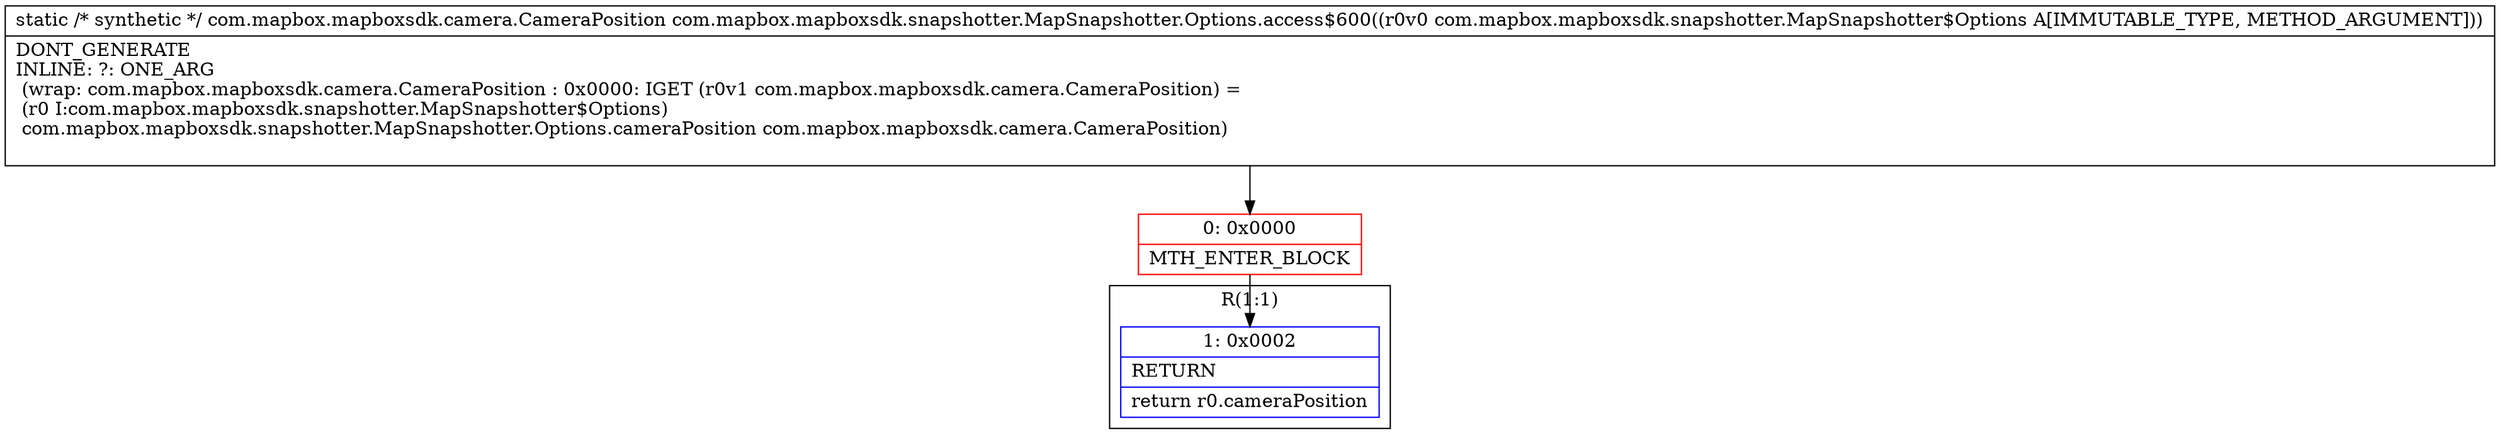 digraph "CFG forcom.mapbox.mapboxsdk.snapshotter.MapSnapshotter.Options.access$600(Lcom\/mapbox\/mapboxsdk\/snapshotter\/MapSnapshotter$Options;)Lcom\/mapbox\/mapboxsdk\/camera\/CameraPosition;" {
subgraph cluster_Region_674215318 {
label = "R(1:1)";
node [shape=record,color=blue];
Node_1 [shape=record,label="{1\:\ 0x0002|RETURN\l|return r0.cameraPosition\l}"];
}
Node_0 [shape=record,color=red,label="{0\:\ 0x0000|MTH_ENTER_BLOCK\l}"];
MethodNode[shape=record,label="{static \/* synthetic *\/ com.mapbox.mapboxsdk.camera.CameraPosition com.mapbox.mapboxsdk.snapshotter.MapSnapshotter.Options.access$600((r0v0 com.mapbox.mapboxsdk.snapshotter.MapSnapshotter$Options A[IMMUTABLE_TYPE, METHOD_ARGUMENT]))  | DONT_GENERATE\lINLINE: ?: ONE_ARG  \l  (wrap: com.mapbox.mapboxsdk.camera.CameraPosition : 0x0000: IGET  (r0v1 com.mapbox.mapboxsdk.camera.CameraPosition) = \l  (r0 I:com.mapbox.mapboxsdk.snapshotter.MapSnapshotter$Options)\l com.mapbox.mapboxsdk.snapshotter.MapSnapshotter.Options.cameraPosition com.mapbox.mapboxsdk.camera.CameraPosition)\l\l}"];
MethodNode -> Node_0;
Node_0 -> Node_1;
}

